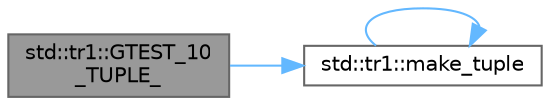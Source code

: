 digraph "std::tr1::GTEST_10_TUPLE_"
{
 // LATEX_PDF_SIZE
  bgcolor="transparent";
  edge [fontname=Helvetica,fontsize=10,labelfontname=Helvetica,labelfontsize=10];
  node [fontname=Helvetica,fontsize=10,shape=box,height=0.2,width=0.4];
  rankdir="LR";
  Node1 [id="Node000001",label="std::tr1::GTEST_10\l_TUPLE_",height=0.2,width=0.4,color="gray40", fillcolor="grey60", style="filled", fontcolor="black",tooltip=" "];
  Node1 -> Node2 [id="edge1_Node000001_Node000002",color="steelblue1",style="solid",tooltip=" "];
  Node2 [id="Node000002",label="std::tr1::make_tuple",height=0.2,width=0.4,color="grey40", fillcolor="white", style="filled",URL="$namespacestd_1_1tr1.html#af7e12a0f5b5791b5b7c49a5a17b85359",tooltip=" "];
  Node2 -> Node2 [id="edge2_Node000002_Node000002",color="steelblue1",style="solid",tooltip=" "];
}
